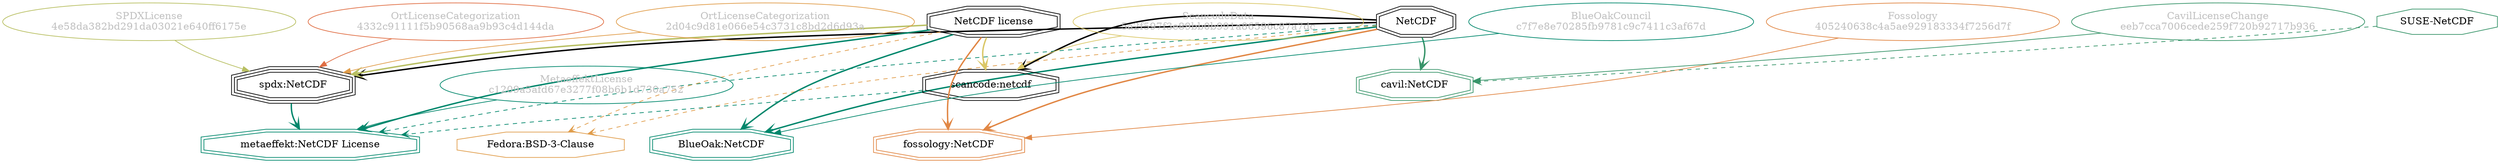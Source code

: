 strict digraph {
    node [shape=box];
    graph [splines=curved];
    3166 [label="SPDXLicense\n4e58da382bd291da03021e640ff6175e"
         ,fontcolor=gray
         ,color="#b8bf62"
         ,fillcolor="beige;1"
         ,shape=ellipse];
    3167 [label="spdx:NetCDF"
         ,shape=tripleoctagon];
    3168 [label=NetCDF
         ,shape=doubleoctagon];
    3169 [label="NetCDF license"
         ,shape=doubleoctagon];
    5978 [label="Fedora:BSD-3-Clause"
         ,color="#e09d4b"
         ,shape=octagon];
    8911 [label="BlueOakCouncil\nc7f7e8e70285fb9781c9c7411c3af67d"
         ,fontcolor=gray
         ,color="#00876c"
         ,fillcolor="beige;1"
         ,shape=ellipse];
    8912 [label="BlueOak:NetCDF"
         ,color="#00876c"
         ,shape=doubleoctagon];
    20509 [label="ScancodeData\n5a2f597f3e89bb0b991a86596c87a7dc"
          ,fontcolor=gray
          ,color="#dac767"
          ,fillcolor="beige;1"
          ,shape=ellipse];
    20510 [label="scancode:netcdf"
          ,shape=doubleoctagon];
    27889 [label="Fossology\n405240638c4a5ae929183334f7256d7f"
          ,fontcolor=gray
          ,color="#e18745"
          ,fillcolor="beige;1"
          ,shape=ellipse];
    27890 [label="fossology:NetCDF"
          ,color="#e18745"
          ,shape=doubleoctagon];
    35109 [label="OrtLicenseCategorization\n4332c91111f5b90568aa9b93c4d144da"
          ,fontcolor=gray
          ,color="#e06f45"
          ,fillcolor="beige;1"
          ,shape=ellipse];
    36223 [label="OrtLicenseCategorization\n2d04c9d81e066e54c3731c8bd2d6d93a"
          ,fontcolor=gray
          ,color="#e09d4b"
          ,fillcolor="beige;1"
          ,shape=ellipse];
    37241 [label="CavilLicenseChange\neeb7cca7006cede259f720b92717b936"
          ,fontcolor=gray
          ,color="#379469"
          ,fillcolor="beige;1"
          ,shape=ellipse];
    37242 [label="cavil:NetCDF"
          ,color="#379469"
          ,shape=doubleoctagon];
    37243 [label="SUSE-NetCDF"
          ,color="#379469"
          ,shape=octagon];
    45975 [label="MetaeffektLicense\nc1209a5afd67e3277f08b6b1d730a752"
          ,fontcolor=gray
          ,color="#00876c"
          ,fillcolor="beige;1"
          ,shape=ellipse];
    45976 [label="metaeffekt:NetCDF License"
          ,color="#00876c"
          ,shape=doubleoctagon];
    3166 -> 3167 [weight=0.5
                 ,color="#b8bf62"];
    3167 -> 45976 [style=bold
                  ,arrowhead=vee
                  ,weight=0.7
                  ,color="#00876c"];
    3168 -> 3167 [style=bold
                 ,arrowhead=vee
                 ,weight=0.7];
    3168 -> 5978 [style=dashed
                 ,arrowhead=vee
                 ,weight=0.5
                 ,color="#e09d4b"];
    3168 -> 8912 [style=bold
                 ,arrowhead=vee
                 ,weight=0.7
                 ,color="#00876c"];
    3168 -> 20510 [style=bold
                  ,arrowhead=vee
                  ,weight=0.7];
    3168 -> 27890 [style=bold
                  ,arrowhead=vee
                  ,weight=0.7
                  ,color="#e18745"];
    3168 -> 37242 [style=bold
                  ,arrowhead=vee
                  ,weight=0.7
                  ,color="#379469"];
    3168 -> 37242 [style=bold
                  ,arrowhead=vee
                  ,weight=0.7
                  ,color="#379469"];
    3168 -> 45976 [style=dashed
                  ,arrowhead=vee
                  ,weight=0.5
                  ,color="#00876c"];
    3169 -> 3167 [style=bold
                 ,arrowhead=vee
                 ,weight=0.7
                 ,color="#b8bf62"];
    3169 -> 5978 [style=dashed
                 ,arrowhead=vee
                 ,weight=0.5
                 ,color="#e09d4b"];
    3169 -> 8912 [style=bold
                 ,arrowhead=vee
                 ,weight=0.7
                 ,color="#00876c"];
    3169 -> 20510 [style=bold
                  ,arrowhead=vee
                  ,weight=0.7
                  ,color="#dac767"];
    3169 -> 27890 [style=bold
                  ,arrowhead=vee
                  ,weight=0.7
                  ,color="#e18745"];
    3169 -> 45976 [style=bold
                  ,arrowhead=vee
                  ,weight=0.7
                  ,color="#00876c"];
    3169 -> 45976 [style=bold
                  ,arrowhead=vee
                  ,weight=0.7
                  ,color="#00876c"];
    8911 -> 8912 [weight=0.5
                 ,color="#00876c"];
    20509 -> 20510 [weight=0.5
                   ,color="#dac767"];
    20510 -> 45976 [style=dashed
                   ,arrowhead=vee
                   ,weight=0.5
                   ,color="#00876c"];
    27889 -> 27890 [weight=0.5
                   ,color="#e18745"];
    35109 -> 3167 [weight=0.5
                  ,color="#e06f45"];
    36223 -> 3167 [weight=0.5
                  ,color="#e09d4b"];
    37241 -> 37242 [weight=0.5
                   ,color="#379469"];
    37243 -> 37242 [style=dashed
                   ,arrowhead=vee
                   ,weight=0.5
                   ,color="#379469"];
    45975 -> 45976 [weight=0.5
                   ,color="#00876c"];
}
